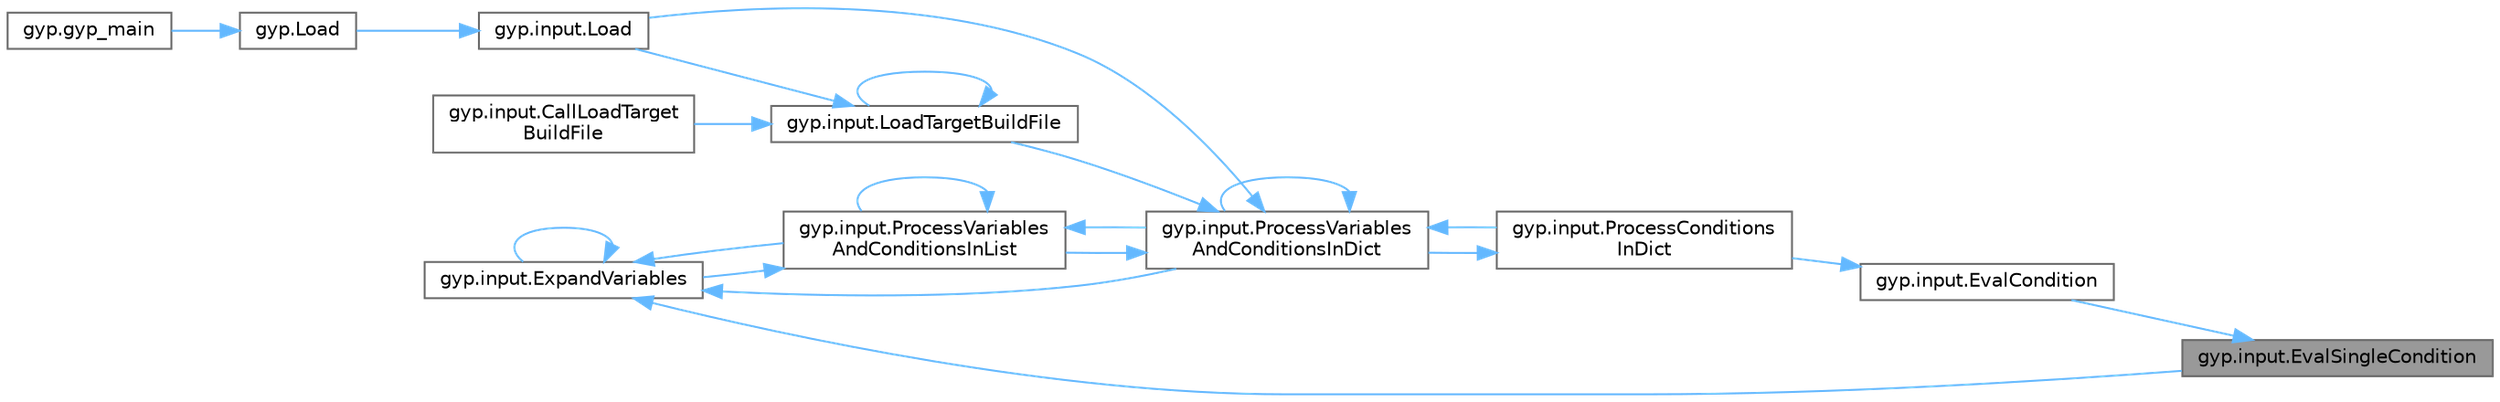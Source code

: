 digraph "gyp.input.EvalSingleCondition"
{
 // LATEX_PDF_SIZE
  bgcolor="transparent";
  edge [fontname=Helvetica,fontsize=10,labelfontname=Helvetica,labelfontsize=10];
  node [fontname=Helvetica,fontsize=10,shape=box,height=0.2,width=0.4];
  rankdir="RL";
  Node1 [id="Node000001",label="gyp.input.EvalSingleCondition",height=0.2,width=0.4,color="gray40", fillcolor="grey60", style="filled", fontcolor="black",tooltip=" "];
  Node1 -> Node2 [id="edge41_Node000001_Node000002",dir="back",color="steelblue1",style="solid",tooltip=" "];
  Node2 [id="Node000002",label="gyp.input.EvalCondition",height=0.2,width=0.4,color="grey40", fillcolor="white", style="filled",URL="$namespacegyp_1_1input.html#a45cb1ad5ab2c335c25578dd840ea9b37",tooltip=" "];
  Node2 -> Node3 [id="edge42_Node000002_Node000003",dir="back",color="steelblue1",style="solid",tooltip=" "];
  Node3 [id="Node000003",label="gyp.input.ProcessConditions\lInDict",height=0.2,width=0.4,color="grey40", fillcolor="white", style="filled",URL="$namespacegyp_1_1input.html#ae8e415a4784b37bae55b0d6660d956ee",tooltip=" "];
  Node3 -> Node4 [id="edge43_Node000003_Node000004",dir="back",color="steelblue1",style="solid",tooltip=" "];
  Node4 [id="Node000004",label="gyp.input.ProcessVariables\lAndConditionsInDict",height=0.2,width=0.4,color="grey40", fillcolor="white", style="filled",URL="$namespacegyp_1_1input.html#a320a7bb6191244f384cafe414b535bce",tooltip=" "];
  Node4 -> Node5 [id="edge44_Node000004_Node000005",dir="back",color="steelblue1",style="solid",tooltip=" "];
  Node5 [id="Node000005",label="gyp.input.Load",height=0.2,width=0.4,color="grey40", fillcolor="white", style="filled",URL="$namespacegyp_1_1input.html#ad90e79d4281c183f60968ae564a1a8b7",tooltip=" "];
  Node5 -> Node6 [id="edge45_Node000005_Node000006",dir="back",color="steelblue1",style="solid",tooltip=" "];
  Node6 [id="Node000006",label="gyp.Load",height=0.2,width=0.4,color="grey40", fillcolor="white", style="filled",URL="$namespacegyp.html#a0bc64fed18f77300277d691e72844798",tooltip=" "];
  Node6 -> Node7 [id="edge46_Node000006_Node000007",dir="back",color="steelblue1",style="solid",tooltip=" "];
  Node7 [id="Node000007",label="gyp.gyp_main",height=0.2,width=0.4,color="grey40", fillcolor="white", style="filled",URL="$namespacegyp.html#ad232b957228659b1c62ea8bb0e317901",tooltip=" "];
  Node4 -> Node8 [id="edge47_Node000004_Node000008",dir="back",color="steelblue1",style="solid",tooltip=" "];
  Node8 [id="Node000008",label="gyp.input.LoadTargetBuildFile",height=0.2,width=0.4,color="grey40", fillcolor="white", style="filled",URL="$namespacegyp_1_1input.html#a38b92f970d0c3fd3dc46270551165908",tooltip=" "];
  Node8 -> Node9 [id="edge48_Node000008_Node000009",dir="back",color="steelblue1",style="solid",tooltip=" "];
  Node9 [id="Node000009",label="gyp.input.CallLoadTarget\lBuildFile",height=0.2,width=0.4,color="grey40", fillcolor="white", style="filled",URL="$namespacegyp_1_1input.html#abda17efe6ce93f08fa61eb5d58b9ef22",tooltip=" "];
  Node8 -> Node5 [id="edge49_Node000008_Node000005",dir="back",color="steelblue1",style="solid",tooltip=" "];
  Node8 -> Node8 [id="edge50_Node000008_Node000008",dir="back",color="steelblue1",style="solid",tooltip=" "];
  Node4 -> Node3 [id="edge51_Node000004_Node000003",dir="back",color="steelblue1",style="solid",tooltip=" "];
  Node4 -> Node4 [id="edge52_Node000004_Node000004",dir="back",color="steelblue1",style="solid",tooltip=" "];
  Node4 -> Node10 [id="edge53_Node000004_Node000010",dir="back",color="steelblue1",style="solid",tooltip=" "];
  Node10 [id="Node000010",label="gyp.input.ProcessVariables\lAndConditionsInList",height=0.2,width=0.4,color="grey40", fillcolor="white", style="filled",URL="$namespacegyp_1_1input.html#a87eefb82a85e2ad2143a865f42458f50",tooltip=" "];
  Node10 -> Node11 [id="edge54_Node000010_Node000011",dir="back",color="steelblue1",style="solid",tooltip=" "];
  Node11 [id="Node000011",label="gyp.input.ExpandVariables",height=0.2,width=0.4,color="grey40", fillcolor="white", style="filled",URL="$namespacegyp_1_1input.html#a5a76133b36dc35144a6a0aa73c3eb6b1",tooltip=" "];
  Node11 -> Node1 [id="edge55_Node000011_Node000001",dir="back",color="steelblue1",style="solid",tooltip=" "];
  Node11 -> Node11 [id="edge56_Node000011_Node000011",dir="back",color="steelblue1",style="solid",tooltip=" "];
  Node11 -> Node4 [id="edge57_Node000011_Node000004",dir="back",color="steelblue1",style="solid",tooltip=" "];
  Node11 -> Node10 [id="edge58_Node000011_Node000010",dir="back",color="steelblue1",style="solid",tooltip=" "];
  Node10 -> Node4 [id="edge59_Node000010_Node000004",dir="back",color="steelblue1",style="solid",tooltip=" "];
  Node10 -> Node10 [id="edge60_Node000010_Node000010",dir="back",color="steelblue1",style="solid",tooltip=" "];
}
